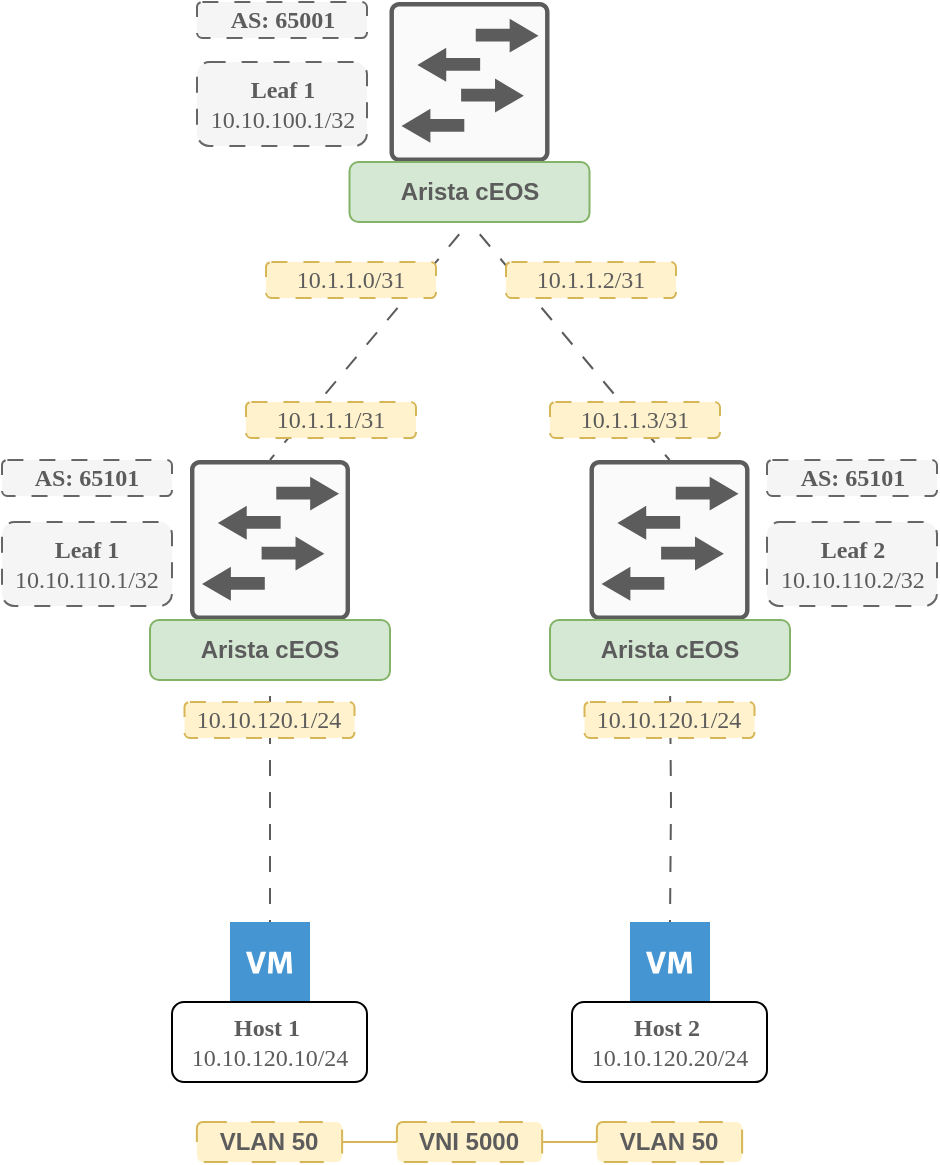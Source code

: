 <mxfile version="23.0.2" type="device">
  <diagram name="Page-1" id="O6sBWOfz2bUCuo58S4gg">
    <mxGraphModel dx="1808" dy="1214" grid="1" gridSize="10" guides="1" tooltips="1" connect="1" arrows="1" fold="1" page="1" pageScale="1" pageWidth="1169" pageHeight="827" math="0" shadow="0">
      <root>
        <mxCell id="0" />
        <mxCell id="1" parent="0" />
        <mxCell id="aTlmoTqcXMnjitFqs7Kw-1" value="" style="sketch=0;points=[[0.015,0.015,0],[0.985,0.015,0],[0.985,0.985,0],[0.015,0.985,0],[0.25,0,0],[0.5,0,0],[0.75,0,0],[1,0.25,0],[1,0.5,0],[1,0.75,0],[0.75,1,0],[0.5,1,0],[0.25,1,0],[0,0.75,0],[0,0.5,0],[0,0.25,0]];verticalLabelPosition=bottom;html=1;verticalAlign=top;aspect=fixed;align=center;pointerEvents=1;shape=mxgraph.cisco19.rect;prIcon=l2_switch;fillColor=#FAFAFA;strokeColor=#5c5c5c;" parent="1" vertex="1">
          <mxGeometry x="561.75" y="80" width="80" height="80" as="geometry" />
        </mxCell>
        <mxCell id="aTlmoTqcXMnjitFqs7Kw-6" value="" style="sketch=0;points=[[0.015,0.015,0],[0.985,0.015,0],[0.985,0.985,0],[0.015,0.985,0],[0.25,0,0],[0.5,0,0],[0.75,0,0],[1,0.25,0],[1,0.5,0],[1,0.75,0],[0.75,1,0],[0.5,1,0],[0.25,1,0],[0,0.75,0],[0,0.5,0],[0,0.25,0]];verticalLabelPosition=bottom;html=1;verticalAlign=top;aspect=fixed;align=center;pointerEvents=1;shape=mxgraph.cisco19.rect;prIcon=l2_switch;fillColor=#FAFAFA;strokeColor=#5c5c5c;" parent="1" vertex="1">
          <mxGeometry x="661.75" y="309" width="80" height="80" as="geometry" />
        </mxCell>
        <mxCell id="aTlmoTqcXMnjitFqs7Kw-7" value="" style="sketch=0;points=[[0.015,0.015,0],[0.985,0.015,0],[0.985,0.985,0],[0.015,0.985,0],[0.25,0,0],[0.5,0,0],[0.75,0,0],[1,0.25,0],[1,0.5,0],[1,0.75,0],[0.75,1,0],[0.5,1,0],[0.25,1,0],[0,0.75,0],[0,0.5,0],[0,0.25,0]];verticalLabelPosition=bottom;html=1;verticalAlign=top;aspect=fixed;align=center;pointerEvents=1;shape=mxgraph.cisco19.rect;prIcon=l2_switch;fillColor=#FAFAFA;strokeColor=#5c5c5c;" parent="1" vertex="1">
          <mxGeometry x="462" y="309" width="80" height="80" as="geometry" />
        </mxCell>
        <mxCell id="aTlmoTqcXMnjitFqs7Kw-42" style="edgeStyle=orthogonalEdgeStyle;rounded=0;orthogonalLoop=1;jettySize=auto;html=1;exitX=0.5;exitY=1;exitDx=0;exitDy=0;endArrow=none;endFill=0;strokeColor=#5c5c5c;flowAnimation=1;" parent="1" source="aTlmoTqcXMnjitFqs7Kw-8" target="aTlmoTqcXMnjitFqs7Kw-27" edge="1">
          <mxGeometry relative="1" as="geometry" />
        </mxCell>
        <mxCell id="aTlmoTqcXMnjitFqs7Kw-8" value="&lt;b style=&quot;&quot;&gt;&lt;font color=&quot;#5c5c5c&quot;&gt;Arista cEOS&lt;/font&gt;&lt;/b&gt;" style="rounded=1;whiteSpace=wrap;html=1;fillColor=#d5e8d4;strokeColor=#82b366;" parent="1" vertex="1">
          <mxGeometry x="442" y="389" width="120" height="30" as="geometry" />
        </mxCell>
        <mxCell id="aTlmoTqcXMnjitFqs7Kw-41" style="edgeStyle=orthogonalEdgeStyle;rounded=0;orthogonalLoop=1;jettySize=auto;html=1;exitX=0.5;exitY=1;exitDx=0;exitDy=0;endArrow=none;endFill=0;strokeColor=#5c5c5c;flowAnimation=1;" parent="1" target="aTlmoTqcXMnjitFqs7Kw-36" edge="1">
          <mxGeometry relative="1" as="geometry">
            <mxPoint x="702" y="419" as="sourcePoint" />
          </mxGeometry>
        </mxCell>
        <mxCell id="aTlmoTqcXMnjitFqs7Kw-19" style="rounded=0;orthogonalLoop=1;jettySize=auto;html=1;exitX=0.5;exitY=1;exitDx=0;exitDy=0;entryX=0.5;entryY=0;entryDx=0;entryDy=0;entryPerimeter=0;endArrow=none;endFill=0;strokeColor=#5c5c5c;flowAnimation=1;" parent="1" source="aTlmoTqcXMnjitFqs7Kw-14" target="aTlmoTqcXMnjitFqs7Kw-7" edge="1">
          <mxGeometry relative="1" as="geometry" />
        </mxCell>
        <mxCell id="aTlmoTqcXMnjitFqs7Kw-20" style="rounded=0;orthogonalLoop=1;jettySize=auto;html=1;exitX=0.5;exitY=1;exitDx=0;exitDy=0;entryX=0.5;entryY=0;entryDx=0;entryDy=0;entryPerimeter=0;endArrow=none;endFill=0;strokeColor=#5c5c5c;flowAnimation=1;" parent="1" source="aTlmoTqcXMnjitFqs7Kw-14" target="aTlmoTqcXMnjitFqs7Kw-6" edge="1">
          <mxGeometry relative="1" as="geometry" />
        </mxCell>
        <mxCell id="aTlmoTqcXMnjitFqs7Kw-14" value="&lt;b style=&quot;&quot;&gt;&lt;font color=&quot;#5c5c5c&quot;&gt;Arista cEOS&lt;/font&gt;&lt;/b&gt;" style="rounded=1;whiteSpace=wrap;html=1;fillColor=#d5e8d4;strokeColor=#82b366;" parent="1" vertex="1">
          <mxGeometry x="541.75" y="160" width="120" height="30" as="geometry" />
        </mxCell>
        <mxCell id="aTlmoTqcXMnjitFqs7Kw-27" value="" style="shadow=0;dashed=0;html=1;strokeColor=none;fillColor=#4495D1;labelPosition=center;verticalLabelPosition=bottom;verticalAlign=top;align=center;outlineConnect=0;shape=mxgraph.veeam.2d.virtual_machine;" parent="1" vertex="1">
          <mxGeometry x="482" y="540" width="40" height="40" as="geometry" />
        </mxCell>
        <mxCell id="aTlmoTqcXMnjitFqs7Kw-33" value="&lt;div style=&quot;&quot;&gt;&lt;b style=&quot;color: rgb(92, 92, 92); font-family: Tahoma; background-color: initial;&quot;&gt;Leaf 2&lt;/b&gt;&lt;/div&gt;&lt;font color=&quot;#5c5c5c&quot; face=&quot;Tahoma&quot;&gt;&lt;div style=&quot;&quot;&gt;10.10.110.2/32&lt;/div&gt;&lt;/font&gt;" style="rounded=1;whiteSpace=wrap;html=1;align=center;fillColor=#f5f5f5;fontColor=#333333;strokeColor=#666666;dashed=1;dashPattern=8 8;" parent="1" vertex="1">
          <mxGeometry x="750.5" y="340" width="85" height="42" as="geometry" />
        </mxCell>
        <mxCell id="aTlmoTqcXMnjitFqs7Kw-36" value="" style="shadow=0;dashed=0;html=1;strokeColor=none;fillColor=#4495D1;labelPosition=center;verticalLabelPosition=bottom;verticalAlign=top;align=center;outlineConnect=0;shape=mxgraph.veeam.2d.virtual_machine;" parent="1" vertex="1">
          <mxGeometry x="682" y="540" width="40" height="40" as="geometry" />
        </mxCell>
        <mxCell id="aTlmoTqcXMnjitFqs7Kw-43" value="&lt;div style=&quot;&quot;&gt;&lt;font face=&quot;Tahoma&quot; color=&quot;#5c5c5c&quot;&gt;&lt;b&gt;Host 1&amp;nbsp;&lt;/b&gt;&lt;/font&gt;&lt;/div&gt;&lt;div style=&quot;&quot;&gt;&lt;font face=&quot;Tahoma&quot; color=&quot;#5c5c5c&quot;&gt;10.10.120.10/24&lt;/font&gt;&lt;/div&gt;" style="rounded=1;whiteSpace=wrap;html=1;align=center;" parent="1" vertex="1">
          <mxGeometry x="453" y="580" width="97.5" height="40" as="geometry" />
        </mxCell>
        <mxCell id="aTlmoTqcXMnjitFqs7Kw-44" value="&lt;div style=&quot;&quot;&gt;&lt;font face=&quot;Tahoma&quot; color=&quot;#5c5c5c&quot;&gt;&lt;b&gt;Host 2&amp;nbsp;&lt;/b&gt;&lt;/font&gt;&lt;/div&gt;&lt;div style=&quot;&quot;&gt;&lt;font face=&quot;Tahoma&quot; color=&quot;#5c5c5c&quot;&gt;10.10.120.20/24&lt;/font&gt;&lt;/div&gt;" style="rounded=1;whiteSpace=wrap;html=1;align=center;" parent="1" vertex="1">
          <mxGeometry x="653" y="580" width="97.5" height="40" as="geometry" />
        </mxCell>
        <mxCell id="2" value="&lt;b style=&quot;&quot;&gt;&lt;font color=&quot;#5c5c5c&quot;&gt;Arista cEOS&lt;/font&gt;&lt;/b&gt;" style="rounded=1;whiteSpace=wrap;html=1;fillColor=#d5e8d4;strokeColor=#82b366;" parent="1" vertex="1">
          <mxGeometry x="642" y="389" width="120" height="30" as="geometry" />
        </mxCell>
        <mxCell id="9c6Ar1EA6Zs8SLTOgEZa-5" value="" style="edgeStyle=orthogonalEdgeStyle;rounded=0;orthogonalLoop=1;jettySize=auto;html=1;endArrow=none;endFill=0;fillColor=#fff2cc;strokeColor=#d6b656;" parent="1" source="WrZud4rfimy0aiVwPLGJ-2" target="9c6Ar1EA6Zs8SLTOgEZa-3" edge="1">
          <mxGeometry relative="1" as="geometry" />
        </mxCell>
        <mxCell id="WrZud4rfimy0aiVwPLGJ-2" value="&lt;font color=&quot;#5c5c5c&quot;&gt;&lt;b&gt;VNI 5000&lt;/b&gt;&lt;/font&gt;" style="rounded=1;whiteSpace=wrap;html=1;fillColor=#fff2cc;strokeColor=#d6b656;dashed=1;dashPattern=12 12;" parent="1" vertex="1">
          <mxGeometry x="565.44" y="640" width="72.63" height="20" as="geometry" />
        </mxCell>
        <mxCell id="9c6Ar1EA6Zs8SLTOgEZa-4" value="" style="edgeStyle=orthogonalEdgeStyle;rounded=0;orthogonalLoop=1;jettySize=auto;html=1;endArrow=none;endFill=0;fillColor=#fff2cc;strokeColor=#d6b656;" parent="1" source="9c6Ar1EA6Zs8SLTOgEZa-2" target="WrZud4rfimy0aiVwPLGJ-2" edge="1">
          <mxGeometry relative="1" as="geometry" />
        </mxCell>
        <mxCell id="9c6Ar1EA6Zs8SLTOgEZa-2" value="&lt;font color=&quot;#5c5c5c&quot;&gt;&lt;b&gt;VLAN 50&lt;/b&gt;&lt;/font&gt;" style="rounded=1;whiteSpace=wrap;html=1;fillColor=#fff2cc;strokeColor=#d6b656;dashed=1;dashPattern=12 12;" parent="1" vertex="1">
          <mxGeometry x="465.43" y="640" width="72.63" height="20" as="geometry" />
        </mxCell>
        <mxCell id="9c6Ar1EA6Zs8SLTOgEZa-3" value="&lt;font color=&quot;#5c5c5c&quot;&gt;&lt;b&gt;VLAN 50&lt;/b&gt;&lt;/font&gt;" style="rounded=1;whiteSpace=wrap;html=1;fillColor=#fff2cc;strokeColor=#d6b656;dashed=1;dashPattern=12 12;" parent="1" vertex="1">
          <mxGeometry x="665.43" y="640" width="72.63" height="20" as="geometry" />
        </mxCell>
        <mxCell id="EZdBdEfLj7RUb7zpokmG-2" value="&lt;div style=&quot;&quot;&gt;&lt;font face=&quot;Tahoma&quot; color=&quot;#5c5c5c&quot;&gt;&lt;b&gt;AS: 65001&lt;/b&gt;&lt;/font&gt;&lt;/div&gt;" style="rounded=1;whiteSpace=wrap;html=1;align=center;fillColor=#f5f5f5;fontColor=#333333;strokeColor=#666666;dashed=1;dashPattern=8 8;" parent="1" vertex="1">
          <mxGeometry x="465.5" y="80" width="85" height="18" as="geometry" />
        </mxCell>
        <mxCell id="EZdBdEfLj7RUb7zpokmG-3" value="&lt;div style=&quot;&quot;&gt;&lt;b style=&quot;color: rgb(92, 92, 92); font-family: Tahoma; background-color: initial;&quot;&gt;Leaf 1&lt;/b&gt;&lt;/div&gt;&lt;font color=&quot;#5c5c5c&quot; face=&quot;Tahoma&quot;&gt;&lt;div style=&quot;&quot;&gt;10.10.110.1/32&lt;/div&gt;&lt;/font&gt;" style="rounded=1;whiteSpace=wrap;html=1;align=center;fillColor=#f5f5f5;fontColor=#333333;strokeColor=#666666;dashed=1;dashPattern=8 8;" parent="1" vertex="1">
          <mxGeometry x="368" y="340" width="85" height="42" as="geometry" />
        </mxCell>
        <mxCell id="EZdBdEfLj7RUb7zpokmG-4" value="&lt;div style=&quot;&quot;&gt;&lt;b style=&quot;color: rgb(92, 92, 92); font-family: Tahoma; background-color: initial;&quot;&gt;Leaf 1&lt;/b&gt;&lt;/div&gt;&lt;font color=&quot;#5c5c5c&quot; face=&quot;Tahoma&quot;&gt;&lt;div style=&quot;&quot;&gt;10.10.100.1/32&lt;/div&gt;&lt;/font&gt;" style="rounded=1;whiteSpace=wrap;html=1;align=center;fillColor=#f5f5f5;fontColor=#333333;strokeColor=#666666;dashed=1;dashPattern=8 8;" parent="1" vertex="1">
          <mxGeometry x="465.5" y="110" width="85" height="42" as="geometry" />
        </mxCell>
        <mxCell id="EZdBdEfLj7RUb7zpokmG-5" value="&lt;div style=&quot;&quot;&gt;&lt;font face=&quot;Tahoma&quot; color=&quot;#5c5c5c&quot;&gt;&lt;b&gt;AS: 65101&lt;/b&gt;&lt;/font&gt;&lt;/div&gt;" style="rounded=1;whiteSpace=wrap;html=1;align=center;fillColor=#f5f5f5;fontColor=#333333;strokeColor=#666666;dashed=1;dashPattern=8 8;" parent="1" vertex="1">
          <mxGeometry x="368" y="309" width="85" height="18" as="geometry" />
        </mxCell>
        <mxCell id="EZdBdEfLj7RUb7zpokmG-6" value="&lt;div style=&quot;&quot;&gt;&lt;font face=&quot;Tahoma&quot; color=&quot;#5c5c5c&quot;&gt;&lt;b&gt;AS: 65101&lt;/b&gt;&lt;/font&gt;&lt;/div&gt;" style="rounded=1;whiteSpace=wrap;html=1;align=center;fillColor=#f5f5f5;fontColor=#333333;strokeColor=#666666;dashed=1;dashPattern=8 8;" parent="1" vertex="1">
          <mxGeometry x="750.5" y="309" width="85" height="18" as="geometry" />
        </mxCell>
        <mxCell id="EZdBdEfLj7RUb7zpokmG-8" value="&lt;div style=&quot;&quot;&gt;&lt;font face=&quot;Tahoma&quot; color=&quot;#5c5c5c&quot;&gt;10.1.1.0/31&lt;/font&gt;&lt;/div&gt;" style="rounded=1;whiteSpace=wrap;html=1;align=center;fillColor=#fff2cc;strokeColor=#d6b656;dashed=1;dashPattern=8 8;" parent="1" vertex="1">
          <mxGeometry x="500" y="210" width="85" height="18" as="geometry" />
        </mxCell>
        <mxCell id="EZdBdEfLj7RUb7zpokmG-9" value="&lt;div style=&quot;&quot;&gt;&lt;font face=&quot;Tahoma&quot; color=&quot;#5c5c5c&quot;&gt;10.1.1.2/31&lt;/font&gt;&lt;/div&gt;" style="rounded=1;whiteSpace=wrap;html=1;align=center;fillColor=#fff2cc;strokeColor=#d6b656;dashed=1;dashPattern=8 8;" parent="1" vertex="1">
          <mxGeometry x="620" y="210" width="85" height="18" as="geometry" />
        </mxCell>
        <mxCell id="EZdBdEfLj7RUb7zpokmG-10" value="&lt;div style=&quot;&quot;&gt;&lt;font face=&quot;Tahoma&quot; color=&quot;#5c5c5c&quot;&gt;10.1.1.1/31&lt;/font&gt;&lt;/div&gt;" style="rounded=1;whiteSpace=wrap;html=1;align=center;fillColor=#fff2cc;strokeColor=#d6b656;dashed=1;dashPattern=8 8;" parent="1" vertex="1">
          <mxGeometry x="490" y="280" width="85" height="18" as="geometry" />
        </mxCell>
        <mxCell id="EZdBdEfLj7RUb7zpokmG-11" value="&lt;div style=&quot;&quot;&gt;&lt;font face=&quot;Tahoma&quot; color=&quot;#5c5c5c&quot;&gt;10.1.1.3/31&lt;/font&gt;&lt;/div&gt;" style="rounded=1;whiteSpace=wrap;html=1;align=center;fillColor=#fff2cc;strokeColor=#d6b656;dashed=1;dashPattern=8 8;" parent="1" vertex="1">
          <mxGeometry x="642" y="280" width="85" height="18" as="geometry" />
        </mxCell>
        <mxCell id="EZdBdEfLj7RUb7zpokmG-13" value="&lt;div style=&quot;&quot;&gt;&lt;font face=&quot;Tahoma&quot; color=&quot;#5c5c5c&quot;&gt;10.10.120.1/24&lt;/font&gt;&lt;/div&gt;" style="rounded=1;whiteSpace=wrap;html=1;align=center;fillColor=#fff2cc;strokeColor=#d6b656;dashed=1;dashPattern=8 8;" parent="1" vertex="1">
          <mxGeometry x="459.25" y="430" width="85" height="18" as="geometry" />
        </mxCell>
        <mxCell id="EZdBdEfLj7RUb7zpokmG-14" value="&lt;div style=&quot;&quot;&gt;&lt;font face=&quot;Tahoma&quot; color=&quot;#5c5c5c&quot;&gt;10.10.120.1/24&lt;/font&gt;&lt;/div&gt;" style="rounded=1;whiteSpace=wrap;html=1;align=center;fillColor=#fff2cc;strokeColor=#d6b656;dashed=1;dashPattern=8 8;" parent="1" vertex="1">
          <mxGeometry x="659.25" y="430" width="85" height="18" as="geometry" />
        </mxCell>
      </root>
    </mxGraphModel>
  </diagram>
</mxfile>
